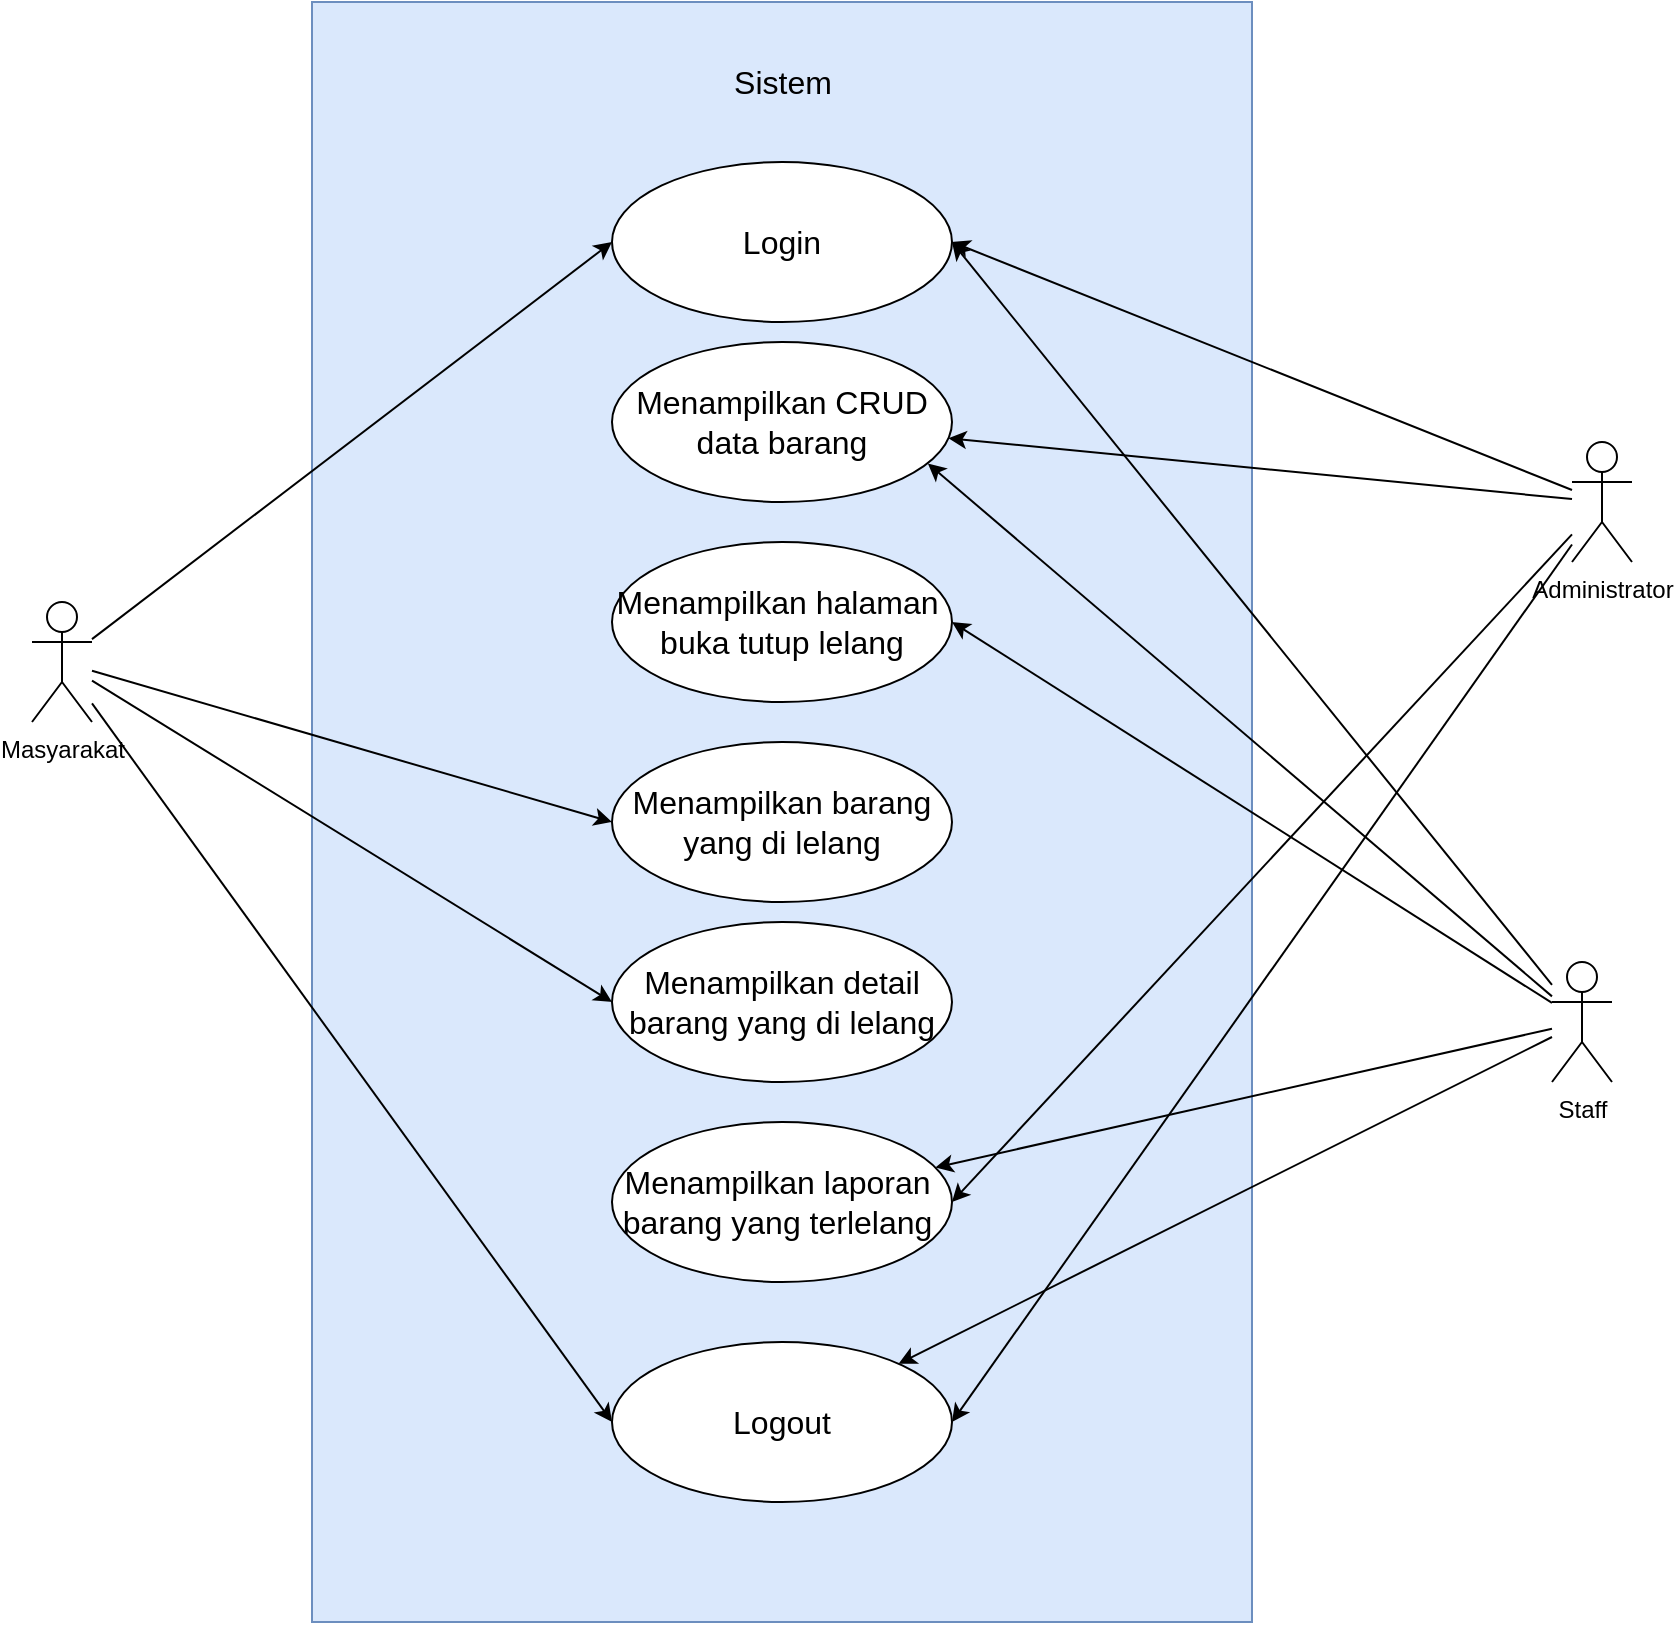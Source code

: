 <mxfile version="20.8.21" type="github" pages="3">
  <diagram name="use case" id="RGhBczd1-5QyIVEWNTpK">
    <mxGraphModel dx="1049" dy="625" grid="1" gridSize="10" guides="1" tooltips="1" connect="1" arrows="1" fold="1" page="0" pageScale="1" pageWidth="827" pageHeight="1169" math="0" shadow="0">
      <root>
        <mxCell id="0" />
        <mxCell id="1" parent="0" />
        <mxCell id="Nyvx8eklCv7bJf_uWX2I-8" value="" style="rounded=0;whiteSpace=wrap;html=1;fillColor=#dae8fc;strokeColor=#6c8ebf;" parent="1" vertex="1">
          <mxGeometry x="300" y="170" width="470" height="810" as="geometry" />
        </mxCell>
        <mxCell id="Nyvx8eklCv7bJf_uWX2I-1" value="Administrator" style="shape=umlActor;verticalLabelPosition=bottom;verticalAlign=top;html=1;outlineConnect=0;" parent="1" vertex="1">
          <mxGeometry x="930" y="390" width="30" height="60" as="geometry" />
        </mxCell>
        <mxCell id="Nyvx8eklCv7bJf_uWX2I-40" style="edgeStyle=none;rounded=0;orthogonalLoop=1;jettySize=auto;html=1;entryX=0;entryY=0.5;entryDx=0;entryDy=0;fontSize=16;" parent="1" source="Nyvx8eklCv7bJf_uWX2I-2" target="Nyvx8eklCv7bJf_uWX2I-11" edge="1">
          <mxGeometry relative="1" as="geometry" />
        </mxCell>
        <mxCell id="Nyvx8eklCv7bJf_uWX2I-41" style="edgeStyle=none;rounded=0;orthogonalLoop=1;jettySize=auto;html=1;entryX=0;entryY=0.5;entryDx=0;entryDy=0;fontSize=16;" parent="1" source="Nyvx8eklCv7bJf_uWX2I-2" target="Nyvx8eklCv7bJf_uWX2I-15" edge="1">
          <mxGeometry relative="1" as="geometry" />
        </mxCell>
        <mxCell id="Nyvx8eklCv7bJf_uWX2I-45" style="edgeStyle=none;rounded=0;orthogonalLoop=1;jettySize=auto;html=1;entryX=0;entryY=0.5;entryDx=0;entryDy=0;fontSize=16;" parent="1" source="Nyvx8eklCv7bJf_uWX2I-2" target="Nyvx8eklCv7bJf_uWX2I-13" edge="1">
          <mxGeometry relative="1" as="geometry" />
        </mxCell>
        <mxCell id="Nyvx8eklCv7bJf_uWX2I-46" style="edgeStyle=none;rounded=0;orthogonalLoop=1;jettySize=auto;html=1;entryX=0;entryY=0.5;entryDx=0;entryDy=0;fontSize=16;" parent="1" source="Nyvx8eklCv7bJf_uWX2I-2" target="Nyvx8eklCv7bJf_uWX2I-17" edge="1">
          <mxGeometry relative="1" as="geometry" />
        </mxCell>
        <mxCell id="Nyvx8eklCv7bJf_uWX2I-2" value="Masyarakat" style="shape=umlActor;verticalLabelPosition=bottom;verticalAlign=top;html=1;outlineConnect=0;" parent="1" vertex="1">
          <mxGeometry x="160" y="470" width="30" height="60" as="geometry" />
        </mxCell>
        <mxCell id="Nyvx8eklCv7bJf_uWX2I-30" style="edgeStyle=none;rounded=0;orthogonalLoop=1;jettySize=auto;html=1;entryX=1;entryY=0.5;entryDx=0;entryDy=0;fontSize=16;" parent="1" source="Nyvx8eklCv7bJf_uWX2I-7" target="Nyvx8eklCv7bJf_uWX2I-11" edge="1">
          <mxGeometry relative="1" as="geometry" />
        </mxCell>
        <mxCell id="Nyvx8eklCv7bJf_uWX2I-33" style="edgeStyle=none;rounded=0;orthogonalLoop=1;jettySize=auto;html=1;entryX=0.929;entryY=0.759;entryDx=0;entryDy=0;entryPerimeter=0;fontSize=16;" parent="1" source="Nyvx8eklCv7bJf_uWX2I-7" target="Nyvx8eklCv7bJf_uWX2I-14" edge="1">
          <mxGeometry relative="1" as="geometry" />
        </mxCell>
        <mxCell id="Nyvx8eklCv7bJf_uWX2I-34" style="edgeStyle=none;rounded=0;orthogonalLoop=1;jettySize=auto;html=1;entryX=1;entryY=0.5;entryDx=0;entryDy=0;fontSize=16;" parent="1" source="Nyvx8eklCv7bJf_uWX2I-7" target="Nyvx8eklCv7bJf_uWX2I-12" edge="1">
          <mxGeometry relative="1" as="geometry" />
        </mxCell>
        <mxCell id="Nyvx8eklCv7bJf_uWX2I-38" style="edgeStyle=none;rounded=0;orthogonalLoop=1;jettySize=auto;html=1;fontSize=16;" parent="1" source="Nyvx8eklCv7bJf_uWX2I-7" target="Nyvx8eklCv7bJf_uWX2I-16" edge="1">
          <mxGeometry relative="1" as="geometry" />
        </mxCell>
        <mxCell id="Nyvx8eklCv7bJf_uWX2I-39" style="edgeStyle=none;rounded=0;orthogonalLoop=1;jettySize=auto;html=1;fontSize=16;" parent="1" source="Nyvx8eklCv7bJf_uWX2I-7" target="Nyvx8eklCv7bJf_uWX2I-17" edge="1">
          <mxGeometry relative="1" as="geometry" />
        </mxCell>
        <mxCell id="Nyvx8eklCv7bJf_uWX2I-7" value="Staff" style="shape=umlActor;verticalLabelPosition=bottom;verticalAlign=top;html=1;outlineConnect=0;" parent="1" vertex="1">
          <mxGeometry x="920" y="650" width="30" height="60" as="geometry" />
        </mxCell>
        <mxCell id="Nyvx8eklCv7bJf_uWX2I-10" value="&lt;font style=&quot;font-size: 16px;&quot;&gt;Sistem&lt;/font&gt;" style="text;html=1;strokeColor=none;fillColor=none;align=center;verticalAlign=middle;whiteSpace=wrap;rounded=0;" parent="1" vertex="1">
          <mxGeometry x="477.5" y="170" width="115" height="80" as="geometry" />
        </mxCell>
        <mxCell id="Nyvx8eklCv7bJf_uWX2I-11" value="Login" style="ellipse;whiteSpace=wrap;html=1;fontSize=16;" parent="1" vertex="1">
          <mxGeometry x="450" y="250" width="170" height="80" as="geometry" />
        </mxCell>
        <mxCell id="Nyvx8eklCv7bJf_uWX2I-12" value="Menampilkan halaman&amp;nbsp;&lt;br&gt;buka tutup lelang" style="ellipse;whiteSpace=wrap;html=1;fontSize=16;" parent="1" vertex="1">
          <mxGeometry x="450" y="440" width="170" height="80" as="geometry" />
        </mxCell>
        <mxCell id="Nyvx8eklCv7bJf_uWX2I-13" value="Menampilkan detail barang yang di lelang" style="ellipse;whiteSpace=wrap;html=1;fontSize=16;" parent="1" vertex="1">
          <mxGeometry x="450" y="630" width="170" height="80" as="geometry" />
        </mxCell>
        <mxCell id="Nyvx8eklCv7bJf_uWX2I-14" value="Menampilkan CRUD data barang" style="ellipse;whiteSpace=wrap;html=1;fontSize=16;" parent="1" vertex="1">
          <mxGeometry x="450" y="340" width="170" height="80" as="geometry" />
        </mxCell>
        <mxCell id="Nyvx8eklCv7bJf_uWX2I-15" value="Menampilkan barang yang di lelang" style="ellipse;whiteSpace=wrap;html=1;fontSize=16;" parent="1" vertex="1">
          <mxGeometry x="450" y="540" width="170" height="80" as="geometry" />
        </mxCell>
        <mxCell id="Nyvx8eklCv7bJf_uWX2I-16" value="Menampilkan laporan&amp;nbsp;&lt;br&gt;barang yang terlelang&amp;nbsp;" style="ellipse;whiteSpace=wrap;html=1;fontSize=16;" parent="1" vertex="1">
          <mxGeometry x="450" y="730" width="170" height="80" as="geometry" />
        </mxCell>
        <mxCell id="Nyvx8eklCv7bJf_uWX2I-17" value="Logout" style="ellipse;whiteSpace=wrap;html=1;fontSize=16;" parent="1" vertex="1">
          <mxGeometry x="450" y="840" width="170" height="80" as="geometry" />
        </mxCell>
        <mxCell id="Nyvx8eklCv7bJf_uWX2I-24" style="rounded=0;orthogonalLoop=1;jettySize=auto;html=1;entryX=1;entryY=0.5;entryDx=0;entryDy=0;fontSize=16;" parent="1" source="Nyvx8eklCv7bJf_uWX2I-1" target="Nyvx8eklCv7bJf_uWX2I-11" edge="1">
          <mxGeometry relative="1" as="geometry" />
        </mxCell>
        <mxCell id="Nyvx8eklCv7bJf_uWX2I-26" style="edgeStyle=none;rounded=0;orthogonalLoop=1;jettySize=auto;html=1;entryX=1;entryY=0.5;entryDx=0;entryDy=0;fontSize=16;" parent="1" source="Nyvx8eklCv7bJf_uWX2I-1" target="Nyvx8eklCv7bJf_uWX2I-17" edge="1">
          <mxGeometry relative="1" as="geometry" />
        </mxCell>
        <mxCell id="Nyvx8eklCv7bJf_uWX2I-25" style="edgeStyle=none;rounded=0;orthogonalLoop=1;jettySize=auto;html=1;fontSize=16;" parent="1" source="Nyvx8eklCv7bJf_uWX2I-1" target="Nyvx8eklCv7bJf_uWX2I-14" edge="1">
          <mxGeometry relative="1" as="geometry" />
        </mxCell>
        <mxCell id="Nyvx8eklCv7bJf_uWX2I-29" style="edgeStyle=none;rounded=0;orthogonalLoop=1;jettySize=auto;html=1;entryX=1;entryY=0.5;entryDx=0;entryDy=0;fontSize=16;" parent="1" source="Nyvx8eklCv7bJf_uWX2I-1" target="Nyvx8eklCv7bJf_uWX2I-16" edge="1">
          <mxGeometry relative="1" as="geometry" />
        </mxCell>
        <mxCell id="Nyvx8eklCv7bJf_uWX2I-31" style="edgeStyle=none;rounded=0;orthogonalLoop=1;jettySize=auto;html=1;entryX=1;entryY=1;entryDx=0;entryDy=0;entryPerimeter=0;fontSize=16;" parent="1" source="Nyvx8eklCv7bJf_uWX2I-7" target="Nyvx8eklCv7bJf_uWX2I-7" edge="1">
          <mxGeometry relative="1" as="geometry" />
        </mxCell>
      </root>
    </mxGraphModel>
  </diagram>
  <diagram id="sMP1V4vQ5NhoWUTUqPtd" name="activity diagram">
    <mxGraphModel dx="2731" dy="2700" grid="0" gridSize="10" guides="1" tooltips="1" connect="1" arrows="1" fold="1" page="0" pageScale="1" pageWidth="827" pageHeight="1169" math="0" shadow="0">
      <root>
        <mxCell id="0" />
        <mxCell id="1" parent="0" />
        <mxCell id="ji_YO5yJCSPAz3IR-ibw-1" value="Login" style="swimlane;childLayout=stackLayout;resizeParent=1;resizeParentMax=0;startSize=20;html=1;fontSize=16;" vertex="1" parent="1">
          <mxGeometry x="-90" y="-41" width="793" height="828" as="geometry" />
        </mxCell>
        <mxCell id="ji_YO5yJCSPAz3IR-ibw-2" value="User" style="swimlane;startSize=20;html=1;fontSize=16;" vertex="1" parent="ji_YO5yJCSPAz3IR-ibw-1">
          <mxGeometry y="20" width="409" height="808" as="geometry" />
        </mxCell>
        <mxCell id="ji_YO5yJCSPAz3IR-ibw-10" value="" style="ellipse;html=1;shape=startState;fillColor=#000000;strokeColor=#ff0000;fontSize=16;" vertex="1" parent="ji_YO5yJCSPAz3IR-ibw-2">
          <mxGeometry x="189.5" y="33" width="30" height="30" as="geometry" />
        </mxCell>
        <mxCell id="ji_YO5yJCSPAz3IR-ibw-11" value="" style="edgeStyle=orthogonalEdgeStyle;html=1;verticalAlign=bottom;endArrow=open;endSize=8;strokeColor=#ff0000;rounded=0;fontSize=12;curved=1;" edge="1" source="ji_YO5yJCSPAz3IR-ibw-10" parent="ji_YO5yJCSPAz3IR-ibw-2">
          <mxGeometry relative="1" as="geometry">
            <mxPoint x="204.5" y="123" as="targetPoint" />
          </mxGeometry>
        </mxCell>
        <mxCell id="ji_YO5yJCSPAz3IR-ibw-13" value="Membuka website" style="rounded=1;whiteSpace=wrap;html=1;fontSize=16;" vertex="1" parent="ji_YO5yJCSPAz3IR-ibw-2">
          <mxGeometry x="110.5" y="158" width="188" height="91" as="geometry" />
        </mxCell>
        <mxCell id="ji_YO5yJCSPAz3IR-ibw-26" value="Memasukan data email dan password" style="rounded=1;whiteSpace=wrap;html=1;fontSize=16;" vertex="1" parent="ji_YO5yJCSPAz3IR-ibw-2">
          <mxGeometry x="116" y="300" width="188" height="91" as="geometry" />
        </mxCell>
        <mxCell id="ji_YO5yJCSPAz3IR-ibw-3" value="System" style="swimlane;startSize=20;html=1;fontSize=16;" vertex="1" parent="ji_YO5yJCSPAz3IR-ibw-1">
          <mxGeometry x="409" y="20" width="384" height="808" as="geometry" />
        </mxCell>
        <mxCell id="ji_YO5yJCSPAz3IR-ibw-34" style="edgeStyle=orthogonalEdgeStyle;rounded=0;orthogonalLoop=1;jettySize=auto;html=1;entryX=1;entryY=0.5;entryDx=0;entryDy=0;fontSize=12;startSize=8;endSize=8;" edge="1" parent="ji_YO5yJCSPAz3IR-ibw-3" source="ji_YO5yJCSPAz3IR-ibw-24" target="ji_YO5yJCSPAz3IR-ibw-25">
          <mxGeometry relative="1" as="geometry">
            <Array as="points">
              <mxPoint x="323" y="507" />
              <mxPoint x="323" y="203" />
            </Array>
          </mxGeometry>
        </mxCell>
        <mxCell id="ji_YO5yJCSPAz3IR-ibw-36" value="Salah" style="edgeLabel;html=1;align=center;verticalAlign=middle;resizable=0;points=[];fontSize=16;" vertex="1" connectable="0" parent="ji_YO5yJCSPAz3IR-ibw-34">
          <mxGeometry x="-0.335" y="3" relative="1" as="geometry">
            <mxPoint as="offset" />
          </mxGeometry>
        </mxCell>
        <mxCell id="ji_YO5yJCSPAz3IR-ibw-35" style="edgeStyle=orthogonalEdgeStyle;rounded=0;orthogonalLoop=1;jettySize=auto;html=1;fontSize=12;startSize=8;endSize=8;" edge="1" parent="ji_YO5yJCSPAz3IR-ibw-3" source="ji_YO5yJCSPAz3IR-ibw-24">
          <mxGeometry relative="1" as="geometry">
            <mxPoint x="184" y="648.538" as="targetPoint" />
          </mxGeometry>
        </mxCell>
        <mxCell id="ji_YO5yJCSPAz3IR-ibw-37" value="Benar" style="edgeLabel;html=1;align=center;verticalAlign=middle;resizable=0;points=[];fontSize=16;" vertex="1" connectable="0" parent="ji_YO5yJCSPAz3IR-ibw-35">
          <mxGeometry x="-0.273" y="-2" relative="1" as="geometry">
            <mxPoint as="offset" />
          </mxGeometry>
        </mxCell>
        <mxCell id="ji_YO5yJCSPAz3IR-ibw-24" value="email dan password" style="rhombus;whiteSpace=wrap;html=1;fontSize=16;" vertex="1" parent="ji_YO5yJCSPAz3IR-ibw-3">
          <mxGeometry x="93" y="459" width="182" height="97" as="geometry" />
        </mxCell>
        <mxCell id="ji_YO5yJCSPAz3IR-ibw-25" value="Menampilkan halaman login" style="rounded=1;whiteSpace=wrap;html=1;fontSize=16;" vertex="1" parent="ji_YO5yJCSPAz3IR-ibw-3">
          <mxGeometry x="93" y="158" width="188" height="91" as="geometry" />
        </mxCell>
        <mxCell id="ji_YO5yJCSPAz3IR-ibw-27" value="Menampilkan menu utama/dashboard" style="rounded=1;whiteSpace=wrap;html=1;fontSize=16;" vertex="1" parent="ji_YO5yJCSPAz3IR-ibw-3">
          <mxGeometry x="96" y="657" width="188" height="91" as="geometry" />
        </mxCell>
        <mxCell id="ji_YO5yJCSPAz3IR-ibw-29" style="edgeStyle=none;curved=1;rounded=0;orthogonalLoop=1;jettySize=auto;html=1;entryX=0;entryY=0.5;entryDx=0;entryDy=0;fontSize=12;startSize=8;endSize=8;" edge="1" parent="ji_YO5yJCSPAz3IR-ibw-1" source="ji_YO5yJCSPAz3IR-ibw-13" target="ji_YO5yJCSPAz3IR-ibw-25">
          <mxGeometry relative="1" as="geometry" />
        </mxCell>
        <mxCell id="ji_YO5yJCSPAz3IR-ibw-32" style="edgeStyle=orthogonalEdgeStyle;rounded=0;orthogonalLoop=1;jettySize=auto;html=1;entryX=1;entryY=0.5;entryDx=0;entryDy=0;fontSize=12;startSize=8;endSize=8;" edge="1" parent="ji_YO5yJCSPAz3IR-ibw-1" source="ji_YO5yJCSPAz3IR-ibw-25" target="ji_YO5yJCSPAz3IR-ibw-26">
          <mxGeometry relative="1" as="geometry">
            <Array as="points">
              <mxPoint x="596" y="365" />
            </Array>
          </mxGeometry>
        </mxCell>
        <mxCell id="ji_YO5yJCSPAz3IR-ibw-33" style="edgeStyle=orthogonalEdgeStyle;rounded=0;orthogonalLoop=1;jettySize=auto;html=1;entryX=0;entryY=0.5;entryDx=0;entryDy=0;fontSize=12;startSize=8;endSize=8;" edge="1" parent="ji_YO5yJCSPAz3IR-ibw-1" source="ji_YO5yJCSPAz3IR-ibw-26" target="ji_YO5yJCSPAz3IR-ibw-24">
          <mxGeometry relative="1" as="geometry">
            <Array as="points">
              <mxPoint x="193" y="527" />
            </Array>
          </mxGeometry>
        </mxCell>
        <mxCell id="ji_YO5yJCSPAz3IR-ibw-5" value="Login" style="swimlane;childLayout=stackLayout;resizeParent=1;resizeParentMax=0;startSize=20;html=1;fontSize=16;" vertex="1" parent="1">
          <mxGeometry x="-152.0" y="-890" width="240" height="480" as="geometry" />
        </mxCell>
        <mxCell id="ji_YO5yJCSPAz3IR-ibw-6" value="Lane 1" style="swimlane;startSize=20;html=1;fontSize=16;" vertex="1" parent="ji_YO5yJCSPAz3IR-ibw-5">
          <mxGeometry y="20" width="120" height="460" as="geometry" />
        </mxCell>
        <mxCell id="ji_YO5yJCSPAz3IR-ibw-7" value="Lane 2" style="swimlane;startSize=20;html=1;fontSize=16;" vertex="1" parent="ji_YO5yJCSPAz3IR-ibw-5">
          <mxGeometry x="120" y="20" width="120" height="460" as="geometry" />
        </mxCell>
      </root>
    </mxGraphModel>
  </diagram>
  <diagram id="jc4HsTBSjvVb2DLRsp1A" name="DFD">
    <mxGraphModel dx="1907" dy="2336" grid="1" gridSize="10" guides="1" tooltips="1" connect="1" arrows="1" fold="1" page="0" pageScale="1" pageWidth="827" pageHeight="1169" math="0" shadow="0">
      <root>
        <mxCell id="0" />
        <mxCell id="1" parent="0" />
        <mxCell id="QmwqPz-OqYt_u-Xzwb1f-1" style="edgeStyle=orthogonalEdgeStyle;rounded=0;orthogonalLoop=1;jettySize=auto;html=1;entryX=0.574;entryY=1.003;entryDx=0;entryDy=0;entryPerimeter=0;" edge="1" parent="1" source="q0ojzLJ2SbmU87r_6mXM-1" target="w54DcSxIZudmAR1IyDsR-3">
          <mxGeometry relative="1" as="geometry" />
        </mxCell>
        <mxCell id="QmwqPz-OqYt_u-Xzwb1f-5" value="&lt;font style=&quot;font-size: 20px;&quot;&gt;Data update status barang&lt;/font&gt;" style="edgeLabel;html=1;align=center;verticalAlign=middle;resizable=0;points=[];" vertex="1" connectable="0" parent="QmwqPz-OqYt_u-Xzwb1f-1">
          <mxGeometry x="-0.65" y="-4" relative="1" as="geometry">
            <mxPoint x="63" y="-4" as="offset" />
          </mxGeometry>
        </mxCell>
        <mxCell id="QmwqPz-OqYt_u-Xzwb1f-6" style="edgeStyle=orthogonalEdgeStyle;rounded=0;orthogonalLoop=1;jettySize=auto;html=1;entryX=0.419;entryY=1;entryDx=0;entryDy=0;entryPerimeter=0;fontSize=20;" edge="1" parent="1" source="q0ojzLJ2SbmU87r_6mXM-1" target="w54DcSxIZudmAR1IyDsR-3">
          <mxGeometry relative="1" as="geometry">
            <Array as="points">
              <mxPoint x="1580" y="-810" />
            </Array>
          </mxGeometry>
        </mxCell>
        <mxCell id="QmwqPz-OqYt_u-Xzwb1f-7" value="Data baru barang lelang" style="edgeLabel;html=1;align=center;verticalAlign=middle;resizable=0;points=[];fontSize=20;" vertex="1" connectable="0" parent="QmwqPz-OqYt_u-Xzwb1f-6">
          <mxGeometry x="-0.387" y="-4" relative="1" as="geometry">
            <mxPoint y="-4" as="offset" />
          </mxGeometry>
        </mxCell>
        <mxCell id="QmwqPz-OqYt_u-Xzwb1f-8" style="edgeStyle=orthogonalEdgeStyle;rounded=0;orthogonalLoop=1;jettySize=auto;html=1;fontSize=20;" edge="1" parent="1" source="q0ojzLJ2SbmU87r_6mXM-1" target="w54DcSxIZudmAR1IyDsR-2">
          <mxGeometry relative="1" as="geometry">
            <Array as="points">
              <mxPoint x="1600" y="-700" />
            </Array>
          </mxGeometry>
        </mxCell>
        <mxCell id="QmwqPz-OqYt_u-Xzwb1f-9" value="Data baru barang lelang" style="edgeLabel;html=1;align=center;verticalAlign=middle;resizable=0;points=[];fontSize=20;" vertex="1" connectable="0" parent="QmwqPz-OqYt_u-Xzwb1f-8">
          <mxGeometry x="-0.104" y="-1" relative="1" as="geometry">
            <mxPoint as="offset" />
          </mxGeometry>
        </mxCell>
        <mxCell id="QmwqPz-OqYt_u-Xzwb1f-12" style="edgeStyle=orthogonalEdgeStyle;rounded=0;orthogonalLoop=1;jettySize=auto;html=1;entryX=1;entryY=0.5;entryDx=0;entryDy=0;strokeWidth=2;fontSize=20;" edge="1" parent="1" source="q0ojzLJ2SbmU87r_6mXM-1" target="w54DcSxIZudmAR1IyDsR-1">
          <mxGeometry relative="1" as="geometry" />
        </mxCell>
        <mxCell id="QmwqPz-OqYt_u-Xzwb1f-13" value="Info barang dilelang" style="edgeLabel;html=1;align=center;verticalAlign=middle;resizable=0;points=[];fontSize=20;" vertex="1" connectable="0" parent="QmwqPz-OqYt_u-Xzwb1f-12">
          <mxGeometry x="0.325" y="-4" relative="1" as="geometry">
            <mxPoint x="42" as="offset" />
          </mxGeometry>
        </mxCell>
        <mxCell id="q0ojzLJ2SbmU87r_6mXM-1" value="Aplikasi Pelelangan Online" style="ellipse;whiteSpace=wrap;html=1;aspect=fixed;fontSize=30;" parent="1" vertex="1">
          <mxGeometry x="890" y="-910" width="300" height="300" as="geometry" />
        </mxCell>
        <mxCell id="w54DcSxIZudmAR1IyDsR-11" style="edgeStyle=orthogonalEdgeStyle;rounded=0;orthogonalLoop=1;jettySize=auto;html=1;entryX=0;entryY=0.5;entryDx=0;entryDy=0;strokeWidth=2;fontSize=20;startSize=8;endSize=8;" parent="1" edge="1">
          <mxGeometry relative="1" as="geometry">
            <mxPoint x="355.0" y="-657" as="sourcePoint" />
            <mxPoint x="890.0" y="-757" as="targetPoint" />
            <Array as="points">
              <mxPoint x="355" y="-577" />
              <mxPoint x="890" y="-577" />
            </Array>
          </mxGeometry>
        </mxCell>
        <mxCell id="w54DcSxIZudmAR1IyDsR-13" value="Login" style="edgeLabel;html=1;align=center;verticalAlign=middle;resizable=0;points=[];fontSize=20;" parent="w54DcSxIZudmAR1IyDsR-11" vertex="1" connectable="0">
          <mxGeometry x="-0.202" relative="1" as="geometry">
            <mxPoint x="-1" as="offset" />
          </mxGeometry>
        </mxCell>
        <mxCell id="w54DcSxIZudmAR1IyDsR-15" style="edgeStyle=orthogonalEdgeStyle;rounded=0;orthogonalLoop=1;jettySize=auto;html=1;entryX=0.108;entryY=0.802;entryDx=0;entryDy=0;entryPerimeter=0;strokeWidth=2;fontSize=20;startSize=8;endSize=8;" parent="1" target="q0ojzLJ2SbmU87r_6mXM-1" edge="1">
          <mxGeometry relative="1" as="geometry">
            <Array as="points">
              <mxPoint x="320" y="-655" />
              <mxPoint x="320" y="-540" />
              <mxPoint x="922" y="-540" />
            </Array>
            <mxPoint x="320" y="-650" as="sourcePoint" />
          </mxGeometry>
        </mxCell>
        <mxCell id="QmwqPz-OqYt_u-Xzwb1f-10" value="Registrasi" style="edgeLabel;html=1;align=center;verticalAlign=middle;resizable=0;points=[];fontSize=20;" vertex="1" connectable="0" parent="w54DcSxIZudmAR1IyDsR-15">
          <mxGeometry x="-0.359" y="1" relative="1" as="geometry">
            <mxPoint as="offset" />
          </mxGeometry>
        </mxCell>
        <mxCell id="QmwqPz-OqYt_u-Xzwb1f-14" style="edgeStyle=orthogonalEdgeStyle;rounded=0;orthogonalLoop=1;jettySize=auto;html=1;entryX=0.349;entryY=1.002;entryDx=0;entryDy=0;entryPerimeter=0;strokeWidth=2;fontSize=20;" edge="1" parent="1">
          <mxGeometry relative="1" as="geometry">
            <mxPoint x="270" y="-660" as="sourcePoint" />
            <mxPoint x="994.7" y="-609.4" as="targetPoint" />
            <Array as="points">
              <mxPoint x="270" y="-430" />
              <mxPoint x="995" y="-430" />
            </Array>
          </mxGeometry>
        </mxCell>
        <mxCell id="QmwqPz-OqYt_u-Xzwb1f-15" value="Melakukan penawaran kepada barang lelang" style="edgeLabel;html=1;align=center;verticalAlign=middle;resizable=0;points=[];fontSize=20;" vertex="1" connectable="0" parent="QmwqPz-OqYt_u-Xzwb1f-14">
          <mxGeometry x="-0.172" y="5" relative="1" as="geometry">
            <mxPoint as="offset" />
          </mxGeometry>
        </mxCell>
        <mxCell id="w54DcSxIZudmAR1IyDsR-1" value="Masyarakat" style="rounded=0;whiteSpace=wrap;html=1;fontSize=30;" parent="1" vertex="1">
          <mxGeometry x="140" y="-860" width="430" height="200" as="geometry" />
        </mxCell>
        <mxCell id="w54DcSxIZudmAR1IyDsR-4" style="edgeStyle=orthogonalEdgeStyle;rounded=0;orthogonalLoop=1;jettySize=auto;html=1;entryX=0.5;entryY=1;entryDx=0;entryDy=0;fontSize=30;startSize=8;endSize=8;strokeWidth=2;" parent="1" source="w54DcSxIZudmAR1IyDsR-2" target="q0ojzLJ2SbmU87r_6mXM-1" edge="1">
          <mxGeometry relative="1" as="geometry" />
        </mxCell>
        <mxCell id="w54DcSxIZudmAR1IyDsR-19" style="edgeStyle=orthogonalEdgeStyle;rounded=0;orthogonalLoop=1;jettySize=auto;html=1;exitX=0;exitY=0.75;exitDx=0;exitDy=0;entryX=0.232;entryY=0.933;entryDx=0;entryDy=0;entryPerimeter=0;strokeWidth=2;fontSize=20;startSize=8;endSize=8;" parent="1" edge="1">
          <mxGeometry relative="1" as="geometry">
            <mxPoint x="1455" y="-399.5" as="sourcePoint" />
            <mxPoint x="1014.6" y="-612.1" as="targetPoint" />
          </mxGeometry>
        </mxCell>
        <mxCell id="w54DcSxIZudmAR1IyDsR-20" value="Data barang lelang" style="edgeLabel;html=1;align=center;verticalAlign=middle;resizable=0;points=[];fontSize=20;" parent="w54DcSxIZudmAR1IyDsR-19" vertex="1" connectable="0">
          <mxGeometry x="0.044" y="6" relative="1" as="geometry">
            <mxPoint x="-1" as="offset" />
          </mxGeometry>
        </mxCell>
        <mxCell id="w54DcSxIZudmAR1IyDsR-2" value="Administrator" style="rounded=0;whiteSpace=wrap;html=1;fontSize=30;" parent="1" vertex="1">
          <mxGeometry x="1400" y="-560" width="400" height="190" as="geometry" />
        </mxCell>
        <mxCell id="w54DcSxIZudmAR1IyDsR-8" style="edgeStyle=orthogonalEdgeStyle;rounded=0;orthogonalLoop=1;jettySize=auto;html=1;strokeWidth=2;fontSize=20;startSize=8;endSize=8;" parent="1" source="w54DcSxIZudmAR1IyDsR-3" target="q0ojzLJ2SbmU87r_6mXM-1" edge="1">
          <mxGeometry relative="1" as="geometry" />
        </mxCell>
        <mxCell id="w54DcSxIZudmAR1IyDsR-9" value="Login" style="edgeLabel;html=1;align=center;verticalAlign=middle;resizable=0;points=[];fontSize=20;" parent="w54DcSxIZudmAR1IyDsR-8" vertex="1" connectable="0">
          <mxGeometry x="-0.108" y="-8" relative="1" as="geometry">
            <mxPoint x="-1" as="offset" />
          </mxGeometry>
        </mxCell>
        <mxCell id="w54DcSxIZudmAR1IyDsR-22" style="edgeStyle=orthogonalEdgeStyle;rounded=0;orthogonalLoop=1;jettySize=auto;html=1;entryX=0;entryY=0;entryDx=0;entryDy=0;strokeWidth=2;fontSize=20;startSize=8;endSize=8;" parent="1" source="w54DcSxIZudmAR1IyDsR-3" target="q0ojzLJ2SbmU87r_6mXM-1" edge="1">
          <mxGeometry relative="1" as="geometry">
            <Array as="points">
              <mxPoint x="934" y="-1120" />
            </Array>
          </mxGeometry>
        </mxCell>
        <mxCell id="w54DcSxIZudmAR1IyDsR-23" value="Data barang lelang" style="edgeLabel;html=1;align=center;verticalAlign=middle;resizable=0;points=[];fontSize=20;" parent="w54DcSxIZudmAR1IyDsR-22" vertex="1" connectable="0">
          <mxGeometry x="-0.664" y="-3" relative="1" as="geometry">
            <mxPoint x="-1" as="offset" />
          </mxGeometry>
        </mxCell>
        <mxCell id="w54DcSxIZudmAR1IyDsR-24" style="edgeStyle=orthogonalEdgeStyle;rounded=0;orthogonalLoop=1;jettySize=auto;html=1;exitX=0;exitY=0.75;exitDx=0;exitDy=0;entryX=0.767;entryY=0.1;entryDx=0;entryDy=0;entryPerimeter=0;strokeWidth=2;fontSize=20;startSize=8;endSize=8;" parent="1" source="w54DcSxIZudmAR1IyDsR-3" target="q0ojzLJ2SbmU87r_6mXM-1" edge="1">
          <mxGeometry relative="1" as="geometry" />
        </mxCell>
        <mxCell id="w54DcSxIZudmAR1IyDsR-25" value="Data baru status barang" style="edgeLabel;html=1;align=center;verticalAlign=middle;resizable=0;points=[];fontSize=20;" parent="w54DcSxIZudmAR1IyDsR-24" vertex="1" connectable="0">
          <mxGeometry x="-0.446" y="6" relative="1" as="geometry">
            <mxPoint x="-24" y="-6" as="offset" />
          </mxGeometry>
        </mxCell>
        <mxCell id="w54DcSxIZudmAR1IyDsR-3" value="Staff" style="rounded=0;whiteSpace=wrap;html=1;fontSize=30;" parent="1" vertex="1">
          <mxGeometry x="1400" y="-1170" width="430" height="200" as="geometry" />
        </mxCell>
        <mxCell id="w54DcSxIZudmAR1IyDsR-5" value="&lt;font style=&quot;font-size: 20px;&quot;&gt;Login&lt;/font&gt;" style="text;html=1;align=center;verticalAlign=middle;resizable=0;points=[];autosize=1;strokeColor=none;fillColor=none;fontSize=16;" parent="1" vertex="1">
          <mxGeometry x="1155" y="-495" width="70" height="40" as="geometry" />
        </mxCell>
      </root>
    </mxGraphModel>
  </diagram>
</mxfile>
